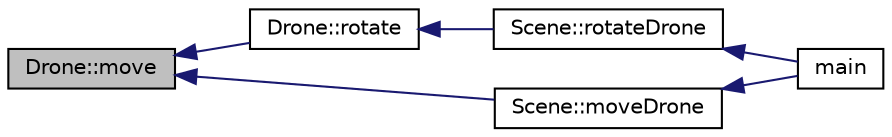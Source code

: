 digraph "Drone::move"
{
  edge [fontname="Helvetica",fontsize="10",labelfontname="Helvetica",labelfontsize="10"];
  node [fontname="Helvetica",fontsize="10",shape=record];
  rankdir="LR";
  Node16 [label="Drone::move",height=0.2,width=0.4,color="black", fillcolor="grey75", style="filled", fontcolor="black"];
  Node16 -> Node17 [dir="back",color="midnightblue",fontsize="10",style="solid",fontname="Helvetica"];
  Node17 [label="Drone::rotate",height=0.2,width=0.4,color="black", fillcolor="white", style="filled",URL="$class_drone.html#ad5ec3aced3a3217ba58a081ea45a9995"];
  Node17 -> Node18 [dir="back",color="midnightblue",fontsize="10",style="solid",fontname="Helvetica"];
  Node18 [label="Scene::rotateDrone",height=0.2,width=0.4,color="black", fillcolor="white", style="filled",URL="$class_scene.html#aef6d27f1a488afc6d20cc1420a2d92ce"];
  Node18 -> Node19 [dir="back",color="midnightblue",fontsize="10",style="solid",fontname="Helvetica"];
  Node19 [label="main",height=0.2,width=0.4,color="black", fillcolor="white", style="filled",URL="$main_8cpp.html#ae66f6b31b5ad750f1fe042a706a4e3d4"];
  Node16 -> Node20 [dir="back",color="midnightblue",fontsize="10",style="solid",fontname="Helvetica"];
  Node20 [label="Scene::moveDrone",height=0.2,width=0.4,color="black", fillcolor="white", style="filled",URL="$class_scene.html#abdd3ed21fded70669926780b2e76a81f"];
  Node20 -> Node19 [dir="back",color="midnightblue",fontsize="10",style="solid",fontname="Helvetica"];
}
